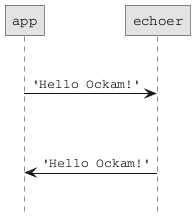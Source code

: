 @startuml
skinparam monochrome true
skinparam defaultFontName Courier
skinparam roundcorner 0

hide footbox

|||

app ->  echoer: 'Hello Ockam!'

|||
|||

echoer -> app: 'Hello Ockam!'

|||

@enduml